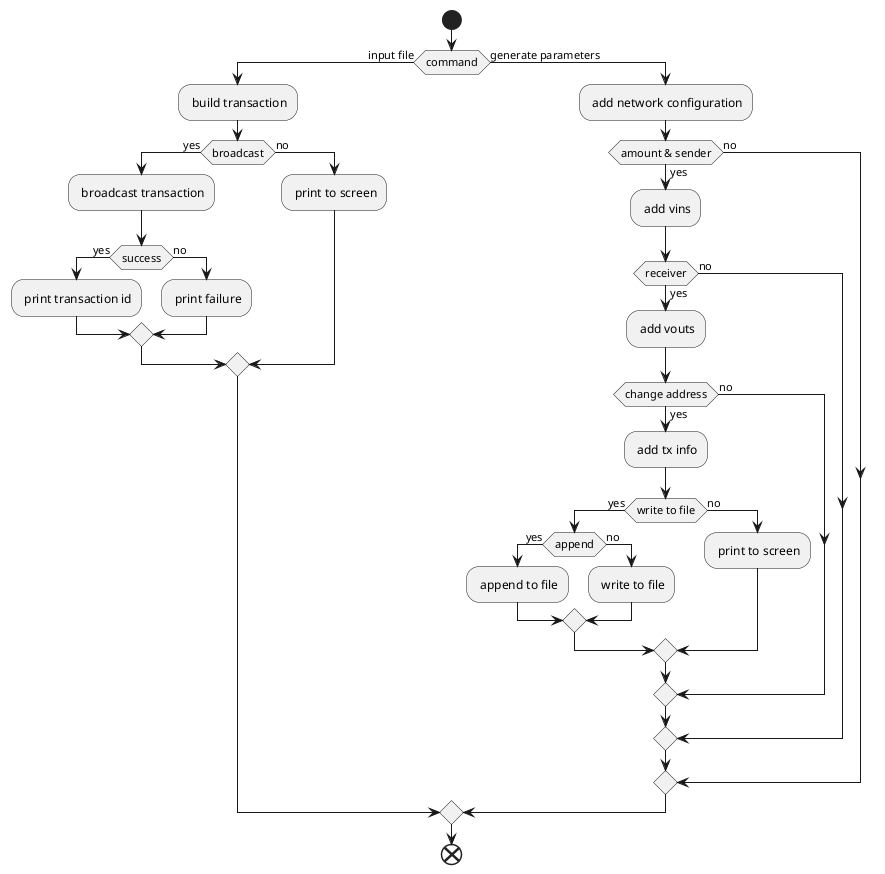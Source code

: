 @startumltitle :transaction;
start
if (command) then (input file)


' if (input file) then (yes)
  : build transaction;
  if (broadcast) then (yes)
    : broadcast transaction;
    if (success) then (yes)
      : print transaction id;
    else (no)
      : print failure;
    endif 

  else (no)
    : print to screen;
  endif
else (generate parameters)
'   if (generate parameters) then (yes)
    : add network configuration;
    if (amount & sender) then (yes)
        : add vins;
        if (receiver) then (yes)
            : add vouts;
            if (change address) then (yes)
                ' : add vouts;
                : add tx info;
                if (write to file) then (yes)
                    if (append) then (yes)
                        : append to file;
                    else (no)
                        : write to file;
                    endif
                else (no)
                    : print to screen;
                endif
            else (no)
            endif
        else (no)
        endif
    else (no)
    endif
    
'   else (no)


endif

' else (no-op) 
' endif


end



' Bob -> Alice : hello
@enduml
